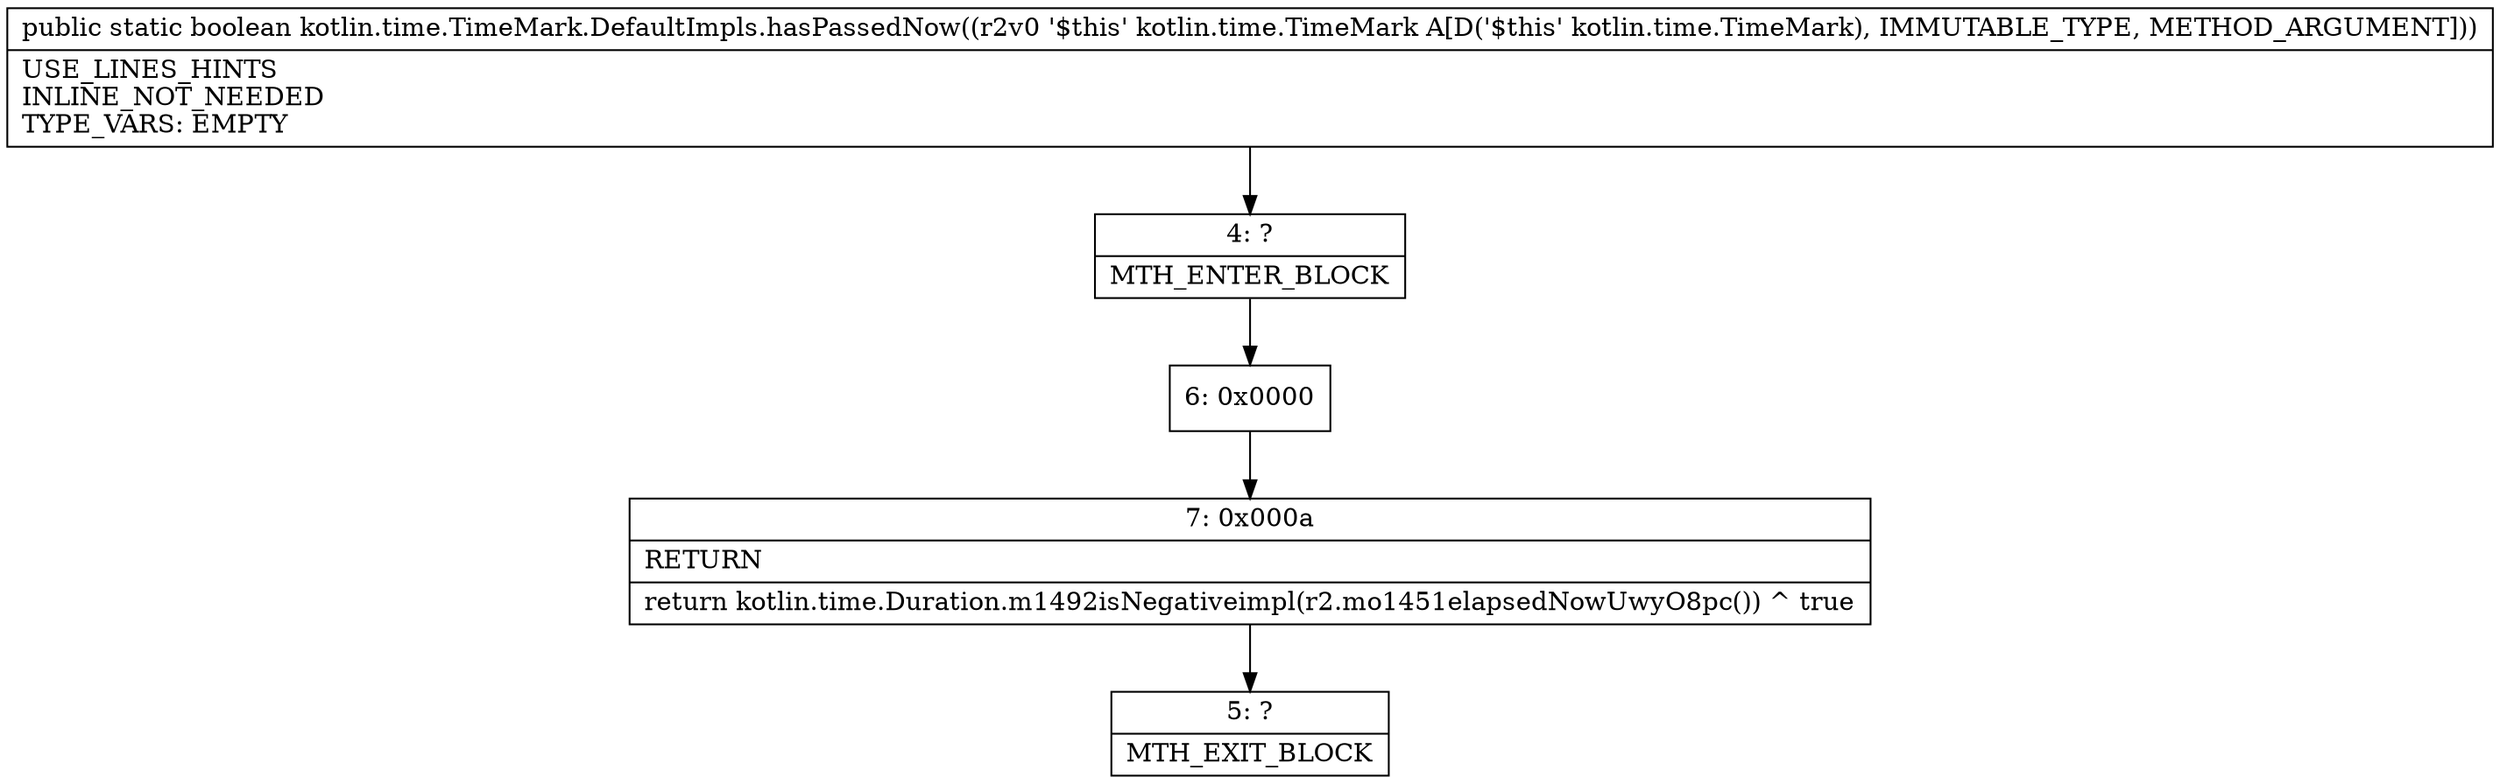 digraph "CFG forkotlin.time.TimeMark.DefaultImpls.hasPassedNow(Lkotlin\/time\/TimeMark;)Z" {
Node_4 [shape=record,label="{4\:\ ?|MTH_ENTER_BLOCK\l}"];
Node_6 [shape=record,label="{6\:\ 0x0000}"];
Node_7 [shape=record,label="{7\:\ 0x000a|RETURN\l|return kotlin.time.Duration.m1492isNegativeimpl(r2.mo1451elapsedNowUwyO8pc()) ^ true\l}"];
Node_5 [shape=record,label="{5\:\ ?|MTH_EXIT_BLOCK\l}"];
MethodNode[shape=record,label="{public static boolean kotlin.time.TimeMark.DefaultImpls.hasPassedNow((r2v0 '$this' kotlin.time.TimeMark A[D('$this' kotlin.time.TimeMark), IMMUTABLE_TYPE, METHOD_ARGUMENT]))  | USE_LINES_HINTS\lINLINE_NOT_NEEDED\lTYPE_VARS: EMPTY\l}"];
MethodNode -> Node_4;Node_4 -> Node_6;
Node_6 -> Node_7;
Node_7 -> Node_5;
}

